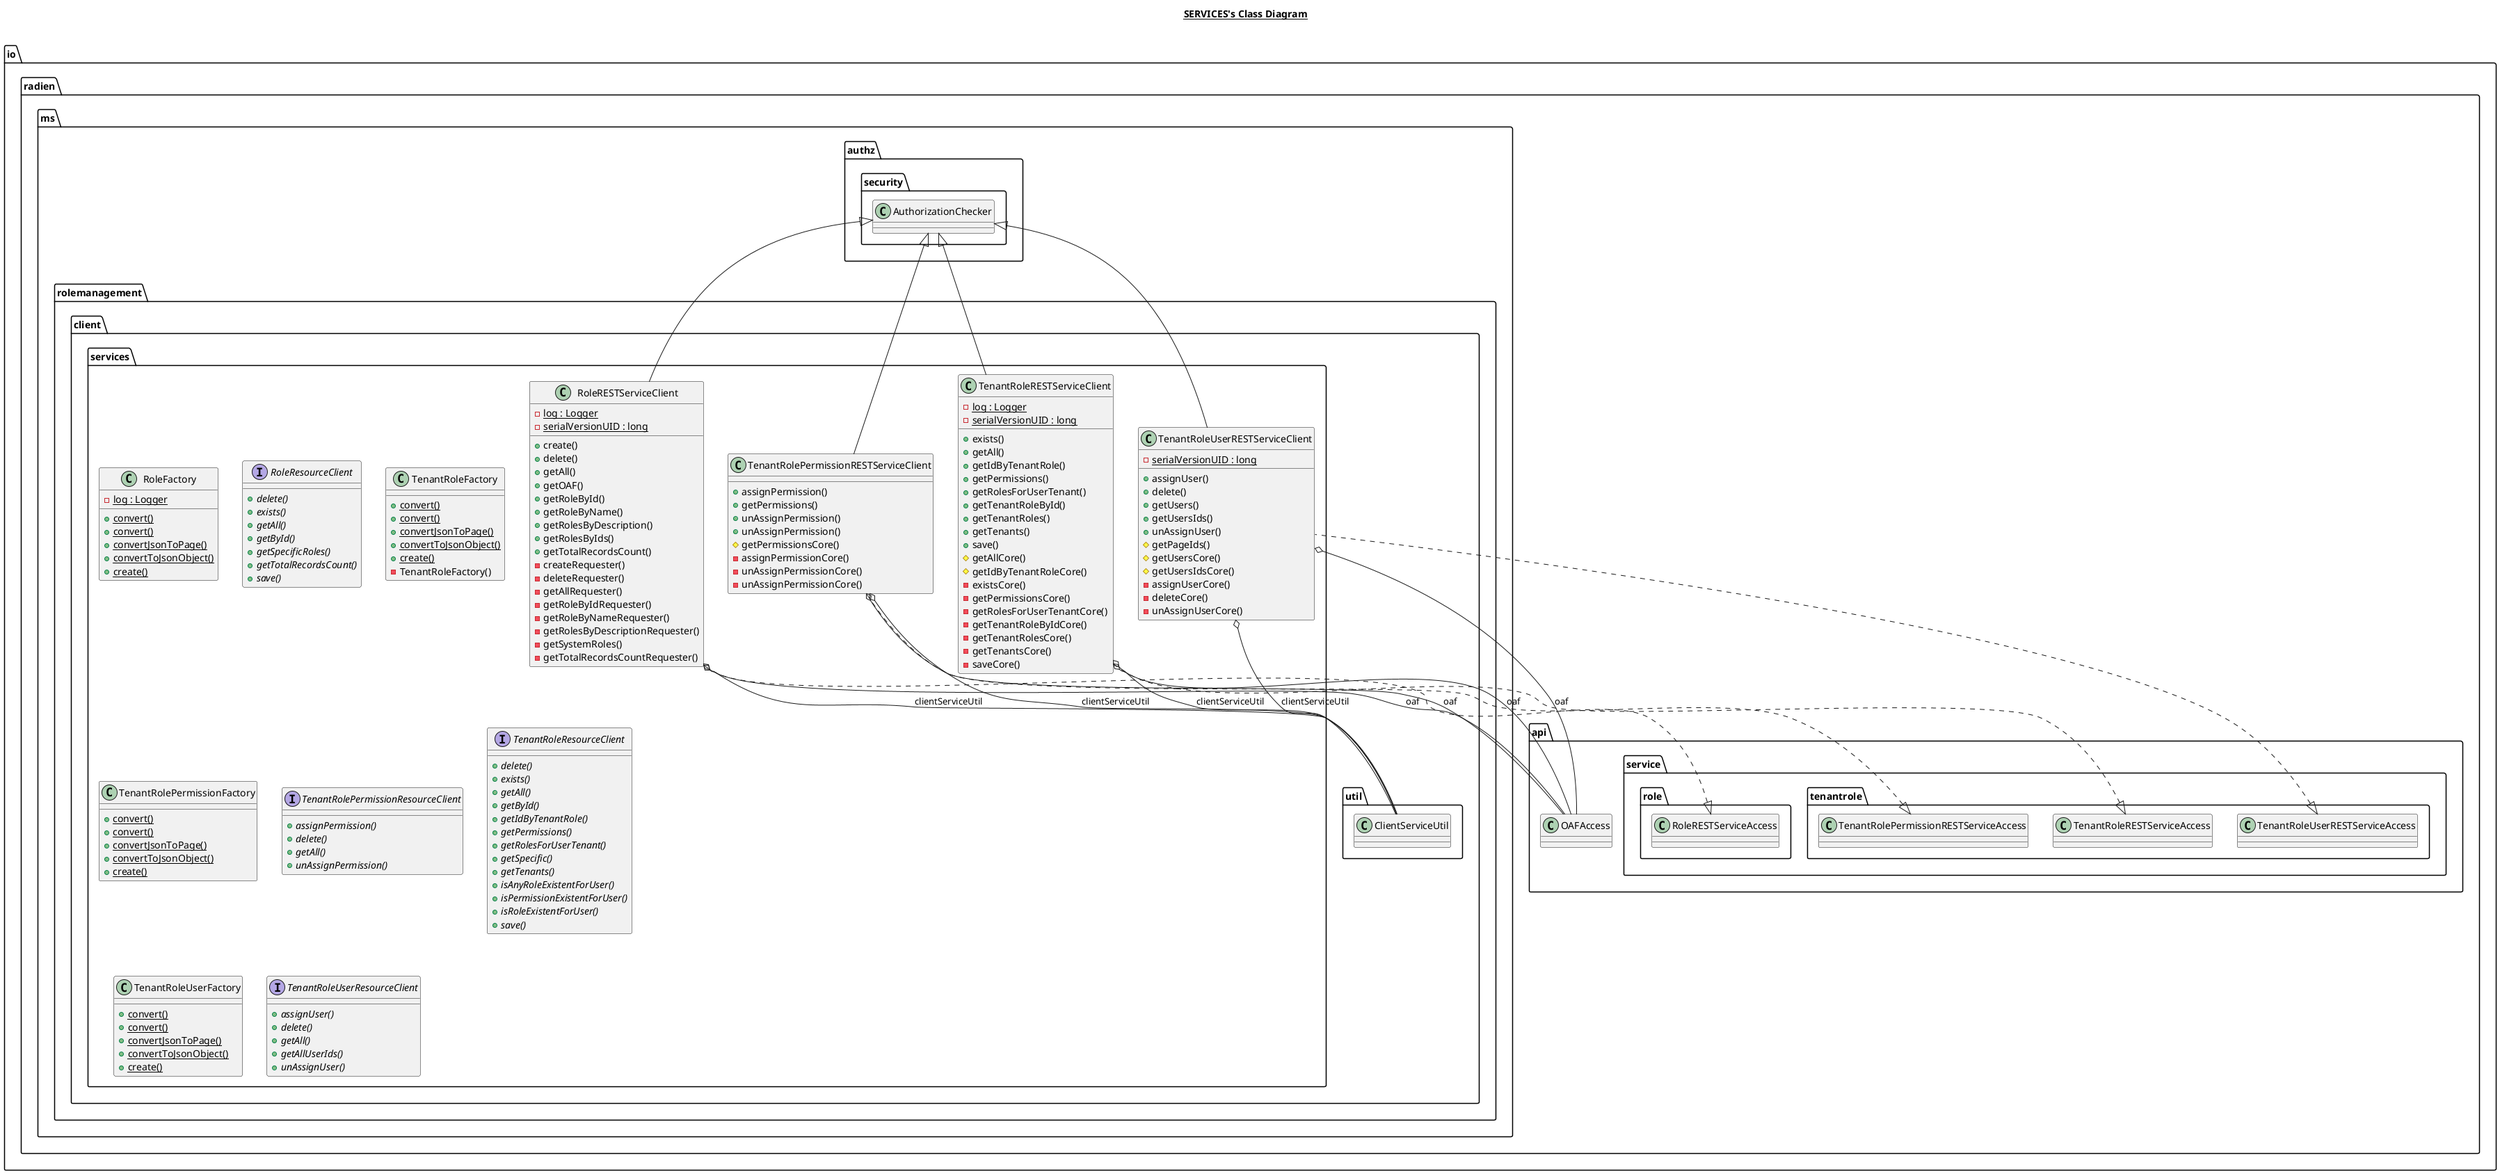 @startuml

title __SERVICES's Class Diagram__\n

  namespace io.radien.ms.rolemanagement.client.services {
    class io.radien.ms.rolemanagement.client.services.RoleFactory {
        {static} - log : Logger
        {static} + convert()
        {static} + convert()
        {static} + convertJsonToPage()
        {static} + convertToJsonObject()
        {static} + create()
    }
  }
  

  namespace io.radien.ms.rolemanagement.client.services {
    class io.radien.ms.rolemanagement.client.services.RoleRESTServiceClient {
        {static} - log : Logger
        {static} - serialVersionUID : long
        + create()
        + delete()
        + getAll()
        + getOAF()
        + getRoleById()
        + getRoleByName()
        + getRolesByDescription()
        + getRolesByIds()
        + getTotalRecordsCount()
        - createRequester()
        - deleteRequester()
        - getAllRequester()
        - getRoleByIdRequester()
        - getRoleByNameRequester()
        - getRolesByDescriptionRequester()
        - getSystemRoles()
        - getTotalRecordsCountRequester()
    }
  }
  

  namespace io.radien.ms.rolemanagement.client.services {
    interface io.radien.ms.rolemanagement.client.services.RoleResourceClient {
        {abstract} + delete()
        {abstract} + exists()
        {abstract} + getAll()
        {abstract} + getById()
        {abstract} + getSpecificRoles()
        {abstract} + getTotalRecordsCount()
        {abstract} + save()
    }
  }
  

  namespace io.radien.ms.rolemanagement.client.services {
    class io.radien.ms.rolemanagement.client.services.TenantRoleFactory {
        {static} + convert()
        {static} + convert()
        {static} + convertJsonToPage()
        {static} + convertToJsonObject()
        {static} + create()
        - TenantRoleFactory()
    }
  }
  

  namespace io.radien.ms.rolemanagement.client.services {
    class io.radien.ms.rolemanagement.client.services.TenantRolePermissionFactory {
        {static} + convert()
        {static} + convert()
        {static} + convertJsonToPage()
        {static} + convertToJsonObject()
        {static} + create()
    }
  }
  

  namespace io.radien.ms.rolemanagement.client.services {
    class io.radien.ms.rolemanagement.client.services.TenantRolePermissionRESTServiceClient {
        + assignPermission()
        + getPermissions()
        + unAssignPermission()
        + unAssignPermission()
        # getPermissionsCore()
        - assignPermissionCore()
        - unAssignPermissionCore()
        - unAssignPermissionCore()
    }
  }
  

  namespace io.radien.ms.rolemanagement.client.services {
    interface io.radien.ms.rolemanagement.client.services.TenantRolePermissionResourceClient {
        {abstract} + assignPermission()
        {abstract} + delete()
        {abstract} + getAll()
        {abstract} + unAssignPermission()
    }
  }
  

  namespace io.radien.ms.rolemanagement.client.services {
    class io.radien.ms.rolemanagement.client.services.TenantRoleRESTServiceClient {
        {static} - log : Logger
        {static} - serialVersionUID : long
        + exists()
        + getAll()
        + getIdByTenantRole()
        + getPermissions()
        + getRolesForUserTenant()
        + getTenantRoleById()
        + getTenantRoles()
        + getTenants()
        + save()
        # getAllCore()
        # getIdByTenantRoleCore()
        - existsCore()
        - getPermissionsCore()
        - getRolesForUserTenantCore()
        - getTenantRoleByIdCore()
        - getTenantRolesCore()
        - getTenantsCore()
        - saveCore()
    }
  }
  

  namespace io.radien.ms.rolemanagement.client.services {
    interface io.radien.ms.rolemanagement.client.services.TenantRoleResourceClient {
        {abstract} + delete()
        {abstract} + exists()
        {abstract} + getAll()
        {abstract} + getById()
        {abstract} + getIdByTenantRole()
        {abstract} + getPermissions()
        {abstract} + getRolesForUserTenant()
        {abstract} + getSpecific()
        {abstract} + getTenants()
        {abstract} + isAnyRoleExistentForUser()
        {abstract} + isPermissionExistentForUser()
        {abstract} + isRoleExistentForUser()
        {abstract} + save()
    }
  }
  

  namespace io.radien.ms.rolemanagement.client.services {
    class io.radien.ms.rolemanagement.client.services.TenantRoleUserFactory {
        {static} + convert()
        {static} + convert()
        {static} + convertJsonToPage()
        {static} + convertToJsonObject()
        {static} + create()
    }
  }
  

  namespace io.radien.ms.rolemanagement.client.services {
    class io.radien.ms.rolemanagement.client.services.TenantRoleUserRESTServiceClient {
        {static} - serialVersionUID : long
        + assignUser()
        + delete()
        + getUsers()
        + getUsersIds()
        + unAssignUser()
        # getPageIds()
        # getUsersCore()
        # getUsersIdsCore()
        - assignUserCore()
        - deleteCore()
        - unAssignUserCore()
    }
  }
  

  namespace io.radien.ms.rolemanagement.client.services {
    interface io.radien.ms.rolemanagement.client.services.TenantRoleUserResourceClient {
        {abstract} + assignUser()
        {abstract} + delete()
        {abstract} + getAll()
        {abstract} + getAllUserIds()
        {abstract} + unAssignUser()
    }
  }
  

  io.radien.ms.rolemanagement.client.services.RoleRESTServiceClient .up.|> io.radien.api.service.role.RoleRESTServiceAccess
  io.radien.ms.rolemanagement.client.services.RoleRESTServiceClient -up-|> io.radien.ms.authz.security.AuthorizationChecker
  io.radien.ms.rolemanagement.client.services.RoleRESTServiceClient o-- io.radien.ms.rolemanagement.client.util.ClientServiceUtil : clientServiceUtil
  io.radien.ms.rolemanagement.client.services.RoleRESTServiceClient o-- io.radien.api.OAFAccess : oaf
  io.radien.ms.rolemanagement.client.services.TenantRolePermissionRESTServiceClient .up.|> io.radien.api.service.tenantrole.TenantRolePermissionRESTServiceAccess
  io.radien.ms.rolemanagement.client.services.TenantRolePermissionRESTServiceClient -up-|> io.radien.ms.authz.security.AuthorizationChecker
  io.radien.ms.rolemanagement.client.services.TenantRolePermissionRESTServiceClient o-- io.radien.ms.rolemanagement.client.util.ClientServiceUtil : clientServiceUtil
  io.radien.ms.rolemanagement.client.services.TenantRolePermissionRESTServiceClient o-- io.radien.api.OAFAccess : oaf
  io.radien.ms.rolemanagement.client.services.TenantRoleRESTServiceClient .up.|> io.radien.api.service.tenantrole.TenantRoleRESTServiceAccess
  io.radien.ms.rolemanagement.client.services.TenantRoleRESTServiceClient -up-|> io.radien.ms.authz.security.AuthorizationChecker
  io.radien.ms.rolemanagement.client.services.TenantRoleRESTServiceClient o-- io.radien.ms.rolemanagement.client.util.ClientServiceUtil : clientServiceUtil
  io.radien.ms.rolemanagement.client.services.TenantRoleRESTServiceClient o-- io.radien.api.OAFAccess : oaf
  io.radien.ms.rolemanagement.client.services.TenantRoleUserRESTServiceClient .up.|> io.radien.api.service.tenantrole.TenantRoleUserRESTServiceAccess
  io.radien.ms.rolemanagement.client.services.TenantRoleUserRESTServiceClient -up-|> io.radien.ms.authz.security.AuthorizationChecker
  io.radien.ms.rolemanagement.client.services.TenantRoleUserRESTServiceClient o-- io.radien.ms.rolemanagement.client.util.ClientServiceUtil : clientServiceUtil
  io.radien.ms.rolemanagement.client.services.TenantRoleUserRESTServiceClient o-- io.radien.api.OAFAccess : oaf







@enduml
